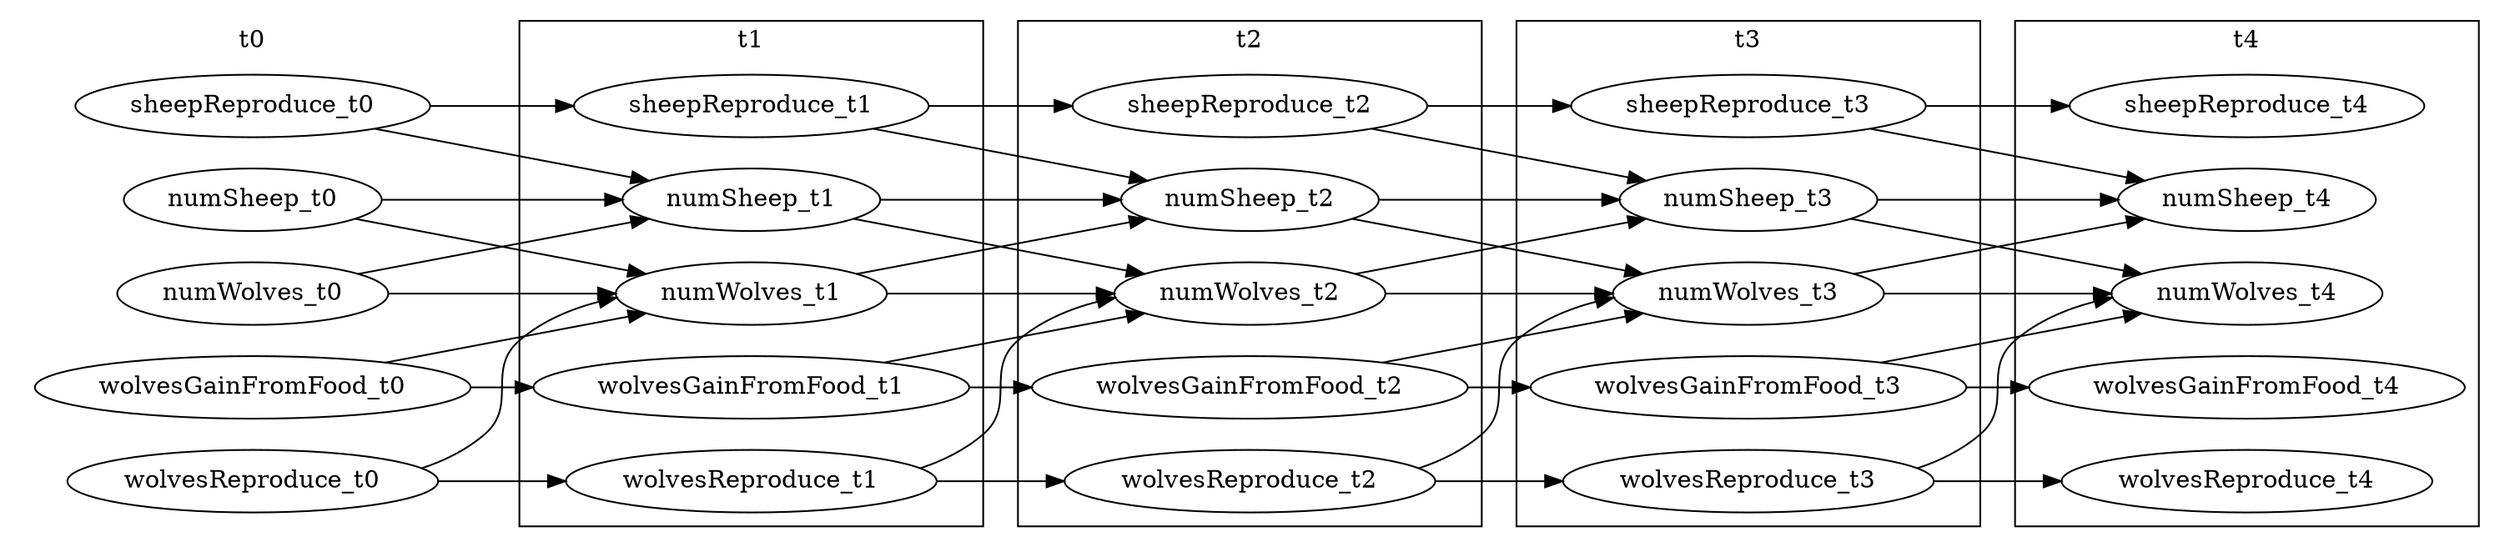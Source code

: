 digraph "" {
	graph [newrank=True,
		rankdir=LR
	];
	subgraph cluster_0 {
		graph [label=t0,
			pencolor=transparent
		];
		subgraph num_0 {
			graph [rank=same];
			numSheep_t0;
			sheepReproduce_t0;
			wolvesGainFromFood_t0;
			numWolves_t0;
			wolvesReproduce_t0;
		}
	}
	subgraph cluster_2 {
		graph [label=t2,
			pencolor=black
		];
		subgraph num_2 {
			graph [rank=same];
			numSheep_t2;
			sheepReproduce_t2;
			numWolves_t2;
			wolvesReproduce_t2;
			wolvesGainFromFood_t2;
		}
	}
	subgraph cluster_1 {
		graph [label=t1,
			pencolor=black
		];
		subgraph num_1 {
			graph [rank=same];
			numSheep_t1;
			sheepReproduce_t1;
			numWolves_t1;
			wolvesReproduce_t1;
			wolvesGainFromFood_t1;
		}
	}
	subgraph cluster_3 {
		graph [label=t3,
			pencolor=black
		];
		subgraph num_3 {
			graph [rank=same];
			numSheep_t3;
			sheepReproduce_t3;
			numWolves_t3;
			wolvesReproduce_t3;
			wolvesGainFromFood_t3;
		}
	}
	subgraph cluster_4 {
		graph [label=t4,
			pencolor=black
		];
		subgraph num_4 {
			graph [rank=same];
			numSheep_t4;
			sheepReproduce_t4;
			numWolves_t4;
			wolvesReproduce_t4;
			wolvesGainFromFood_t4;
		}
	}
	numSheep_t0 -> numSheep_t1;
	numSheep_t0 -> numWolves_t1;
	sheepReproduce_t0 -> numSheep_t1;
	sheepReproduce_t0 -> sheepReproduce_t1;
	wolvesGainFromFood_t0 -> numWolves_t1;
	wolvesGainFromFood_t0 -> wolvesGainFromFood_t1;
	numSheep_t1 -> numSheep_t2;
	numSheep_t1 -> numWolves_t2;
	sheepReproduce_t1 -> numSheep_t2;
	sheepReproduce_t1 -> sheepReproduce_t2;
	numWolves_t0 -> numSheep_t1;
	numWolves_t0 -> numWolves_t1;
	wolvesReproduce_t0 -> numWolves_t1;
	wolvesReproduce_t0 -> wolvesReproduce_t1;
	numWolves_t1 -> numSheep_t2;
	numWolves_t1 -> numWolves_t2;
	wolvesReproduce_t1 -> numWolves_t2;
	wolvesReproduce_t1 -> wolvesReproduce_t2;
	wolvesGainFromFood_t1 -> numWolves_t2;
	wolvesGainFromFood_t1 -> wolvesGainFromFood_t2;
	numSheep_t2 -> numSheep_t3;
	numSheep_t2 -> numWolves_t3;
	sheepReproduce_t2 -> numSheep_t3;
	sheepReproduce_t2 -> sheepReproduce_t3;
	numWolves_t2 -> numSheep_t3;
	numWolves_t2 -> numWolves_t3;
	wolvesReproduce_t2 -> numWolves_t3;
	wolvesReproduce_t2 -> wolvesReproduce_t3;
	wolvesGainFromFood_t2 -> numWolves_t3;
	wolvesGainFromFood_t2 -> wolvesGainFromFood_t3;
	numSheep_t3 -> numSheep_t4;
	numSheep_t3 -> numWolves_t4;
	sheepReproduce_t3 -> numSheep_t4;
	sheepReproduce_t3 -> sheepReproduce_t4;
	numWolves_t3 -> numSheep_t4;
	numWolves_t3 -> numWolves_t4;
	wolvesReproduce_t3 -> numWolves_t4;
	wolvesReproduce_t3 -> wolvesReproduce_t4;
	wolvesGainFromFood_t3 -> numWolves_t4;
	wolvesGainFromFood_t3 -> wolvesGainFromFood_t4;
}
